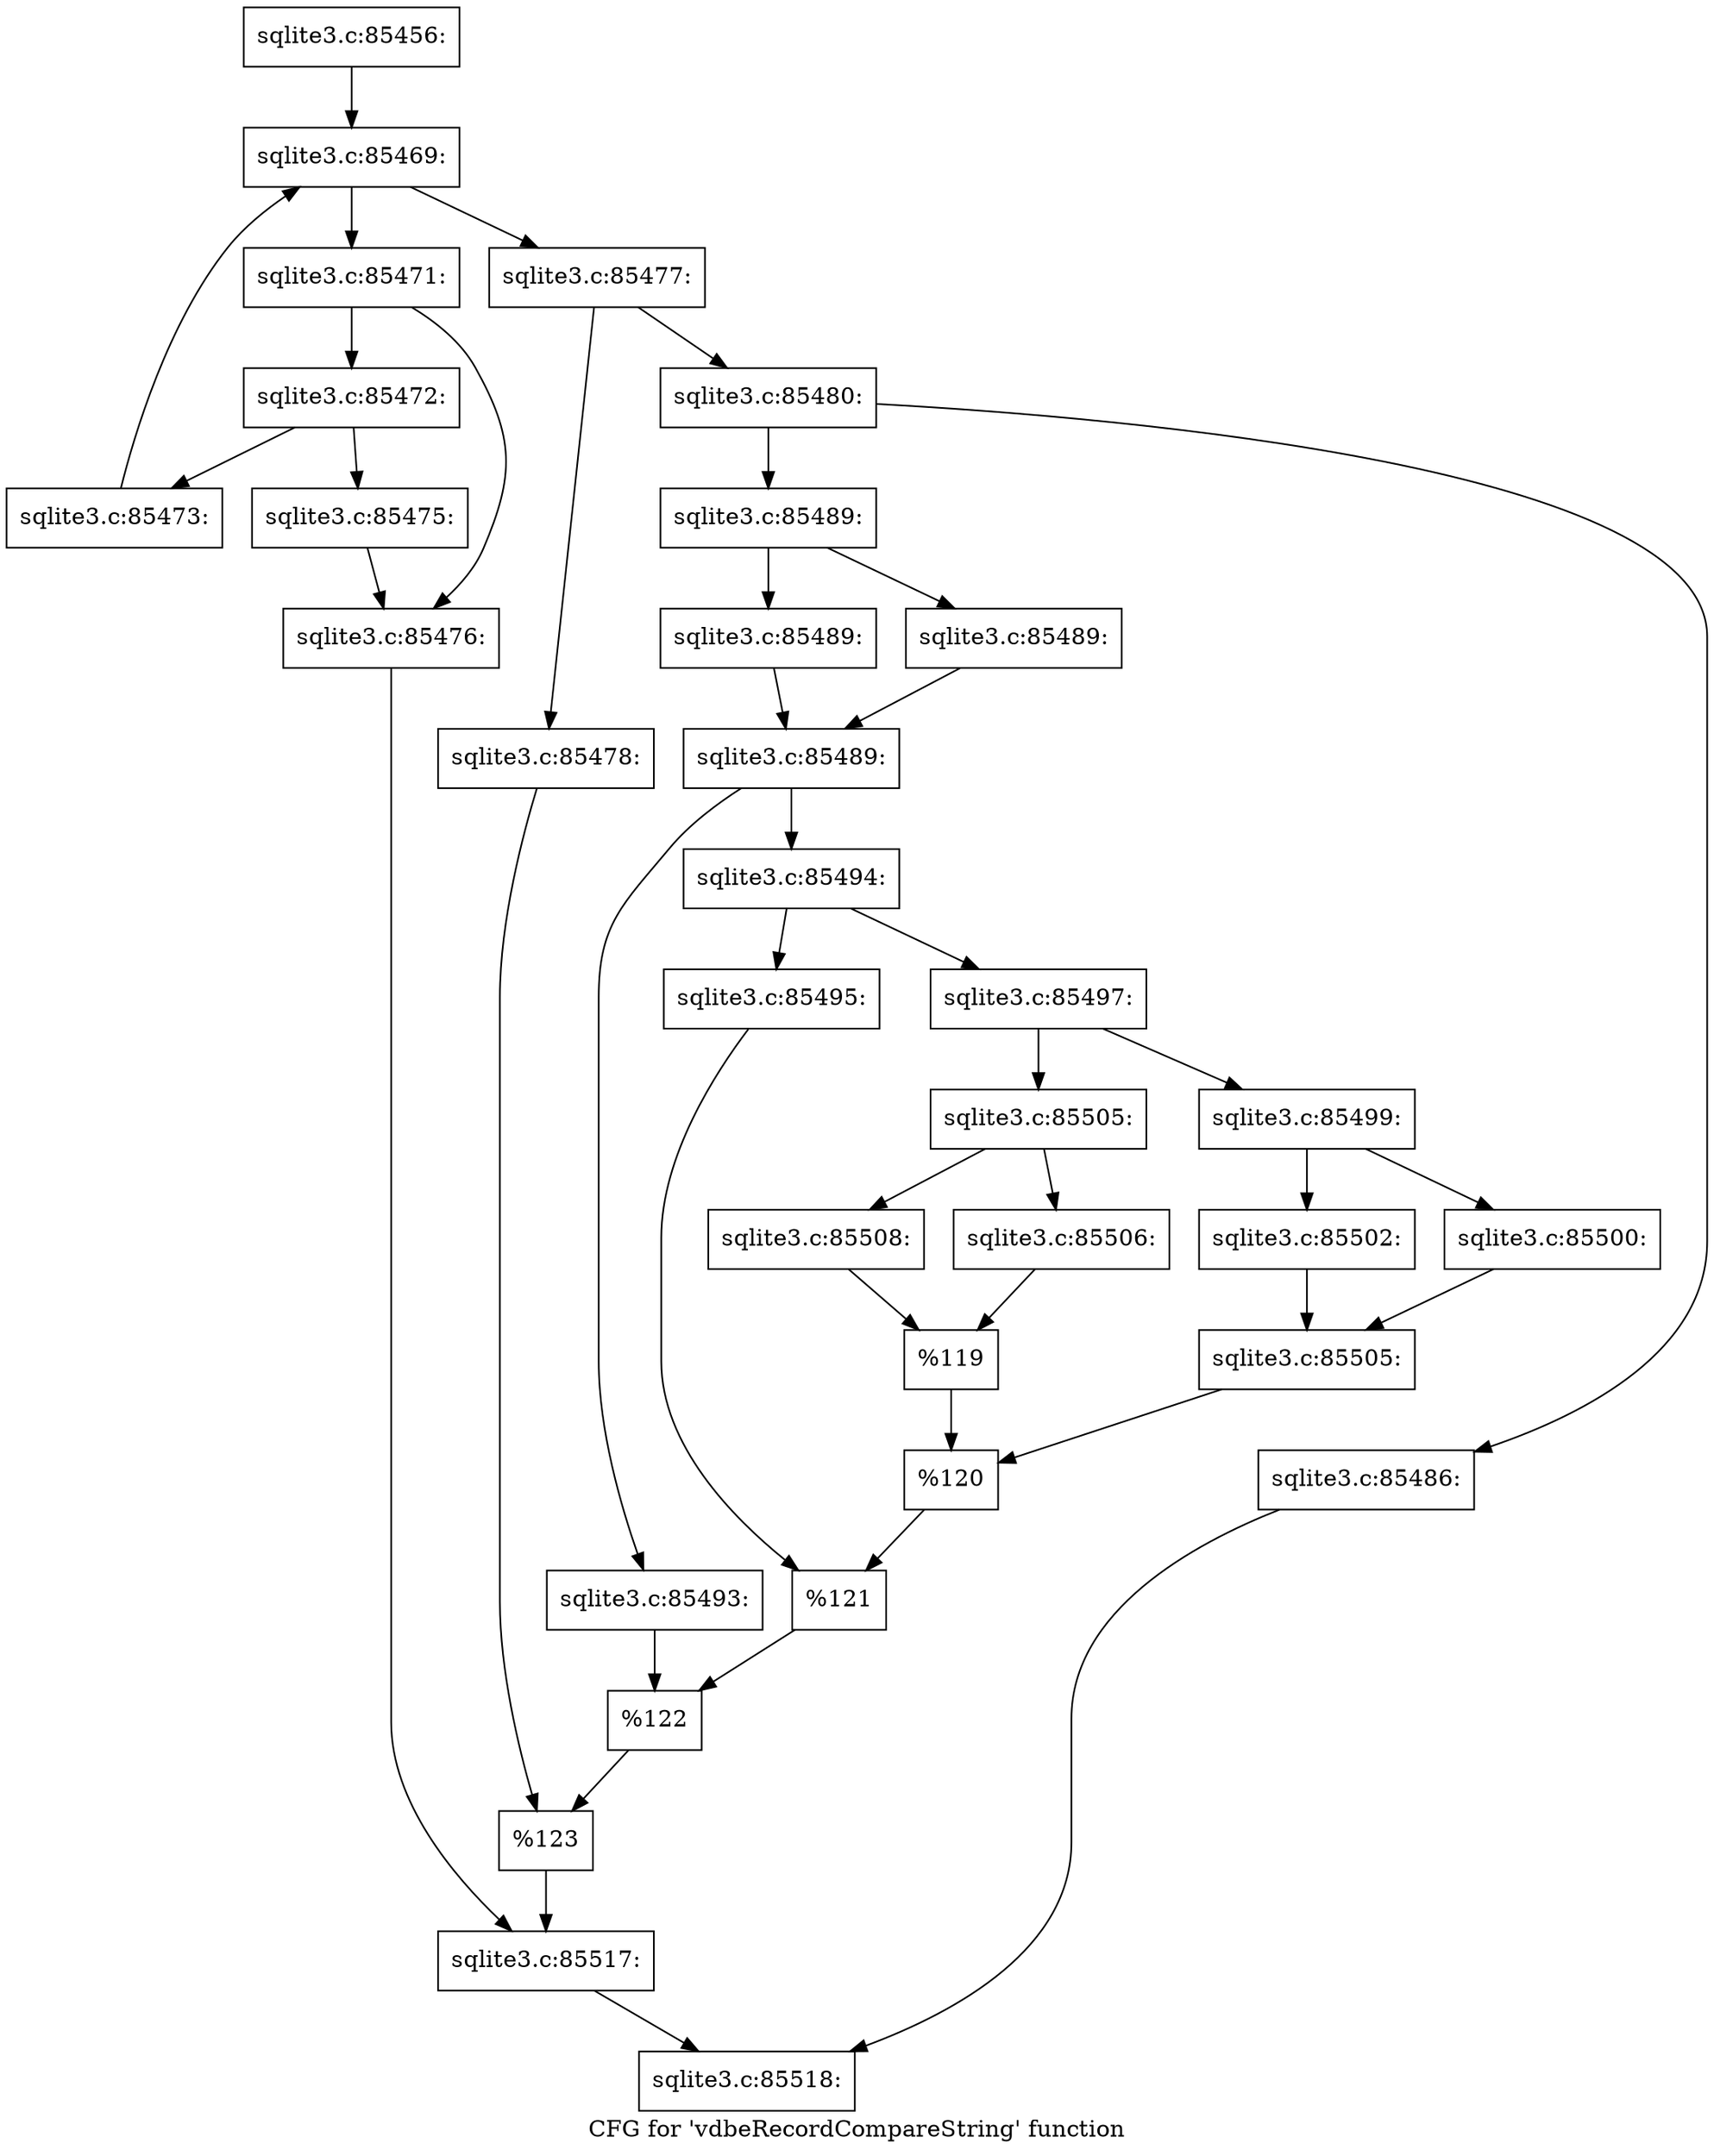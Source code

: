 digraph "CFG for 'vdbeRecordCompareString' function" {
	label="CFG for 'vdbeRecordCompareString' function";

	Node0x55c0f8077df0 [shape=record,label="{sqlite3.c:85456:}"];
	Node0x55c0f8077df0 -> Node0x55c0f8086240;
	Node0x55c0f8086240 [shape=record,label="{sqlite3.c:85469:}"];
	Node0x55c0f8086240 -> Node0x55c0f80864e0;
	Node0x55c0f8086240 -> Node0x55c0f8086580;
	Node0x55c0f80864e0 [shape=record,label="{sqlite3.c:85471:}"];
	Node0x55c0f80864e0 -> Node0x55c0f8086990;
	Node0x55c0f80864e0 -> Node0x55c0f80869e0;
	Node0x55c0f8086990 [shape=record,label="{sqlite3.c:85472:}"];
	Node0x55c0f8086990 -> Node0x55c0f8087030;
	Node0x55c0f8086990 -> Node0x55c0f8087080;
	Node0x55c0f8087030 [shape=record,label="{sqlite3.c:85473:}"];
	Node0x55c0f8087030 -> Node0x55c0f8086240;
	Node0x55c0f8087080 [shape=record,label="{sqlite3.c:85475:}"];
	Node0x55c0f8087080 -> Node0x55c0f80869e0;
	Node0x55c0f80869e0 [shape=record,label="{sqlite3.c:85476:}"];
	Node0x55c0f80869e0 -> Node0x55c0f8086530;
	Node0x55c0f8086580 [shape=record,label="{sqlite3.c:85477:}"];
	Node0x55c0f8086580 -> Node0x55c0f8087a80;
	Node0x55c0f8086580 -> Node0x55c0f80879e0;
	Node0x55c0f80879e0 [shape=record,label="{sqlite3.c:85478:}"];
	Node0x55c0f80879e0 -> Node0x55c0f8087a30;
	Node0x55c0f8087a80 [shape=record,label="{sqlite3.c:85480:}"];
	Node0x55c0f8087a80 -> Node0x55c0f80892a0;
	Node0x55c0f8087a80 -> Node0x55c0f80892f0;
	Node0x55c0f80892a0 [shape=record,label="{sqlite3.c:85486:}"];
	Node0x55c0f80892a0 -> Node0x55c0f8077f70;
	Node0x55c0f80892f0 [shape=record,label="{sqlite3.c:85489:}"];
	Node0x55c0f80892f0 -> Node0x55c0f8089e60;
	Node0x55c0f80892f0 -> Node0x55c0f8089eb0;
	Node0x55c0f8089e60 [shape=record,label="{sqlite3.c:85489:}"];
	Node0x55c0f8089e60 -> Node0x55c0f8089f00;
	Node0x55c0f8089eb0 [shape=record,label="{sqlite3.c:85489:}"];
	Node0x55c0f8089eb0 -> Node0x55c0f8089f00;
	Node0x55c0f8089f00 [shape=record,label="{sqlite3.c:85489:}"];
	Node0x55c0f8089f00 -> Node0x55c0f808afa0;
	Node0x55c0f8089f00 -> Node0x55c0f808b040;
	Node0x55c0f808afa0 [shape=record,label="{sqlite3.c:85493:}"];
	Node0x55c0f808afa0 -> Node0x55c0f808aff0;
	Node0x55c0f808b040 [shape=record,label="{sqlite3.c:85494:}"];
	Node0x55c0f808b040 -> Node0x55c0f808b810;
	Node0x55c0f808b040 -> Node0x55c0f808b8b0;
	Node0x55c0f808b810 [shape=record,label="{sqlite3.c:85495:}"];
	Node0x55c0f808b810 -> Node0x55c0f808b860;
	Node0x55c0f808b8b0 [shape=record,label="{sqlite3.c:85497:}"];
	Node0x55c0f808b8b0 -> Node0x55c0f808c540;
	Node0x55c0f808b8b0 -> Node0x55c0f808c5e0;
	Node0x55c0f808c540 [shape=record,label="{sqlite3.c:85499:}"];
	Node0x55c0f808c540 -> Node0x55c0f808c9f0;
	Node0x55c0f808c540 -> Node0x55c0f808ca90;
	Node0x55c0f808c9f0 [shape=record,label="{sqlite3.c:85500:}"];
	Node0x55c0f808c9f0 -> Node0x55c0f808ca40;
	Node0x55c0f808ca90 [shape=record,label="{sqlite3.c:85502:}"];
	Node0x55c0f808ca90 -> Node0x55c0f808ca40;
	Node0x55c0f808ca40 [shape=record,label="{sqlite3.c:85505:}"];
	Node0x55c0f808ca40 -> Node0x55c0f808c590;
	Node0x55c0f808c5e0 [shape=record,label="{sqlite3.c:85505:}"];
	Node0x55c0f808c5e0 -> Node0x55c0f808dcb0;
	Node0x55c0f808c5e0 -> Node0x55c0f808dd50;
	Node0x55c0f808dcb0 [shape=record,label="{sqlite3.c:85506:}"];
	Node0x55c0f808dcb0 -> Node0x55c0f808dd00;
	Node0x55c0f808dd50 [shape=record,label="{sqlite3.c:85508:}"];
	Node0x55c0f808dd50 -> Node0x55c0f808dd00;
	Node0x55c0f808dd00 [shape=record,label="{%119}"];
	Node0x55c0f808dd00 -> Node0x55c0f808c590;
	Node0x55c0f808c590 [shape=record,label="{%120}"];
	Node0x55c0f808c590 -> Node0x55c0f808b860;
	Node0x55c0f808b860 [shape=record,label="{%121}"];
	Node0x55c0f808b860 -> Node0x55c0f808aff0;
	Node0x55c0f808aff0 [shape=record,label="{%122}"];
	Node0x55c0f808aff0 -> Node0x55c0f8087a30;
	Node0x55c0f8087a30 [shape=record,label="{%123}"];
	Node0x55c0f8087a30 -> Node0x55c0f8086530;
	Node0x55c0f8086530 [shape=record,label="{sqlite3.c:85517:}"];
	Node0x55c0f8086530 -> Node0x55c0f8077f70;
	Node0x55c0f8077f70 [shape=record,label="{sqlite3.c:85518:}"];
}
